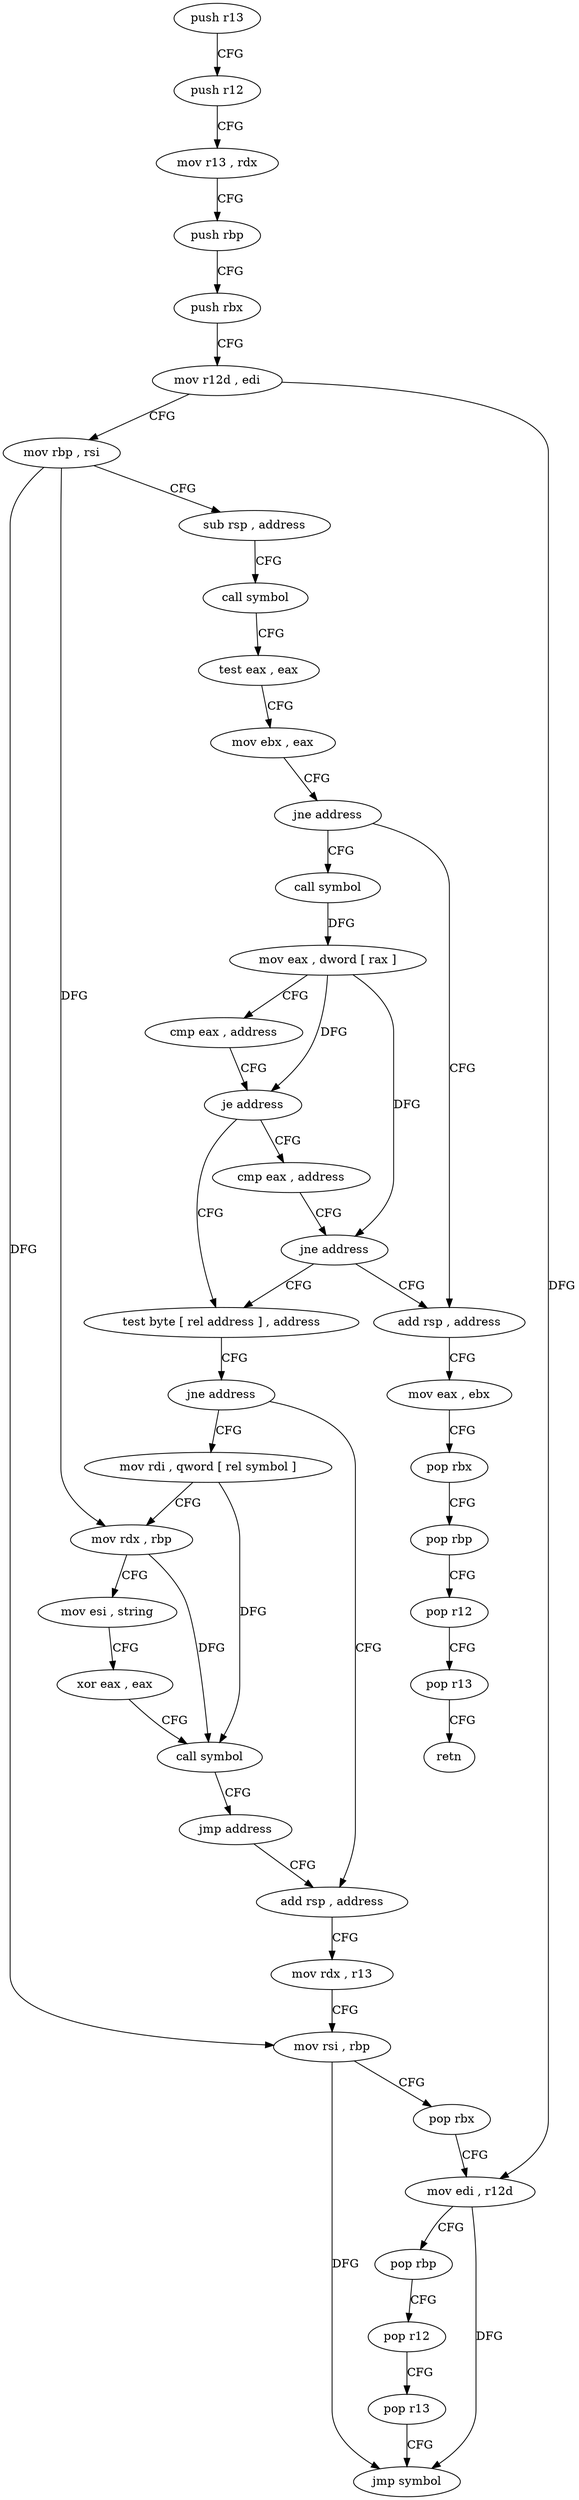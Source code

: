digraph "func" {
"4268896" [label = "push r13" ]
"4268898" [label = "push r12" ]
"4268900" [label = "mov r13 , rdx" ]
"4268903" [label = "push rbp" ]
"4268904" [label = "push rbx" ]
"4268905" [label = "mov r12d , edi" ]
"4268908" [label = "mov rbp , rsi" ]
"4268911" [label = "sub rsp , address" ]
"4268915" [label = "call symbol" ]
"4268920" [label = "test eax , eax" ]
"4268922" [label = "mov ebx , eax" ]
"4268924" [label = "jne address" ]
"4268944" [label = "call symbol" ]
"4268926" [label = "add rsp , address" ]
"4268949" [label = "mov eax , dword [ rax ]" ]
"4268951" [label = "cmp eax , address" ]
"4268954" [label = "je address" ]
"4268961" [label = "test byte [ rel address ] , address" ]
"4268956" [label = "cmp eax , address" ]
"4268930" [label = "mov eax , ebx" ]
"4268932" [label = "pop rbx" ]
"4268933" [label = "pop rbp" ]
"4268934" [label = "pop r12" ]
"4268936" [label = "pop r13" ]
"4268938" [label = "retn" ]
"4268968" [label = "jne address" ]
"4269000" [label = "mov rdi , qword [ rel symbol ]" ]
"4268970" [label = "add rsp , address" ]
"4268959" [label = "jne address" ]
"4269007" [label = "mov rdx , rbp" ]
"4269010" [label = "mov esi , string" ]
"4269015" [label = "xor eax , eax" ]
"4269017" [label = "call symbol" ]
"4269022" [label = "jmp address" ]
"4268974" [label = "mov rdx , r13" ]
"4268977" [label = "mov rsi , rbp" ]
"4268980" [label = "pop rbx" ]
"4268981" [label = "mov edi , r12d" ]
"4268984" [label = "pop rbp" ]
"4268985" [label = "pop r12" ]
"4268987" [label = "pop r13" ]
"4268989" [label = "jmp symbol" ]
"4268896" -> "4268898" [ label = "CFG" ]
"4268898" -> "4268900" [ label = "CFG" ]
"4268900" -> "4268903" [ label = "CFG" ]
"4268903" -> "4268904" [ label = "CFG" ]
"4268904" -> "4268905" [ label = "CFG" ]
"4268905" -> "4268908" [ label = "CFG" ]
"4268905" -> "4268981" [ label = "DFG" ]
"4268908" -> "4268911" [ label = "CFG" ]
"4268908" -> "4269007" [ label = "DFG" ]
"4268908" -> "4268977" [ label = "DFG" ]
"4268911" -> "4268915" [ label = "CFG" ]
"4268915" -> "4268920" [ label = "CFG" ]
"4268920" -> "4268922" [ label = "CFG" ]
"4268922" -> "4268924" [ label = "CFG" ]
"4268924" -> "4268944" [ label = "CFG" ]
"4268924" -> "4268926" [ label = "CFG" ]
"4268944" -> "4268949" [ label = "DFG" ]
"4268926" -> "4268930" [ label = "CFG" ]
"4268949" -> "4268951" [ label = "CFG" ]
"4268949" -> "4268954" [ label = "DFG" ]
"4268949" -> "4268959" [ label = "DFG" ]
"4268951" -> "4268954" [ label = "CFG" ]
"4268954" -> "4268961" [ label = "CFG" ]
"4268954" -> "4268956" [ label = "CFG" ]
"4268961" -> "4268968" [ label = "CFG" ]
"4268956" -> "4268959" [ label = "CFG" ]
"4268930" -> "4268932" [ label = "CFG" ]
"4268932" -> "4268933" [ label = "CFG" ]
"4268933" -> "4268934" [ label = "CFG" ]
"4268934" -> "4268936" [ label = "CFG" ]
"4268936" -> "4268938" [ label = "CFG" ]
"4268968" -> "4269000" [ label = "CFG" ]
"4268968" -> "4268970" [ label = "CFG" ]
"4269000" -> "4269007" [ label = "CFG" ]
"4269000" -> "4269017" [ label = "DFG" ]
"4268970" -> "4268974" [ label = "CFG" ]
"4268959" -> "4268926" [ label = "CFG" ]
"4268959" -> "4268961" [ label = "CFG" ]
"4269007" -> "4269010" [ label = "CFG" ]
"4269007" -> "4269017" [ label = "DFG" ]
"4269010" -> "4269015" [ label = "CFG" ]
"4269015" -> "4269017" [ label = "CFG" ]
"4269017" -> "4269022" [ label = "CFG" ]
"4269022" -> "4268970" [ label = "CFG" ]
"4268974" -> "4268977" [ label = "CFG" ]
"4268977" -> "4268980" [ label = "CFG" ]
"4268977" -> "4268989" [ label = "DFG" ]
"4268980" -> "4268981" [ label = "CFG" ]
"4268981" -> "4268984" [ label = "CFG" ]
"4268981" -> "4268989" [ label = "DFG" ]
"4268984" -> "4268985" [ label = "CFG" ]
"4268985" -> "4268987" [ label = "CFG" ]
"4268987" -> "4268989" [ label = "CFG" ]
}

